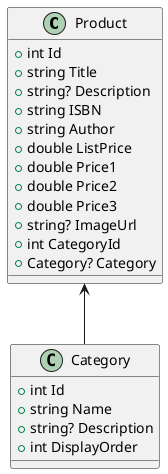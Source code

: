 @startuml

class Product {
    +int Id
    +string Title
    +string? Description
    +string ISBN
    +string Author
    +double ListPrice
    +double Price1
    +double Price2
    +double Price3
    +string? ImageUrl
    +int CategoryId
    +Category? Category
}

class Category {
    +int Id
    +string Name
    +string? Description
    +int DisplayOrder
}

Product <-- Category

@enduml